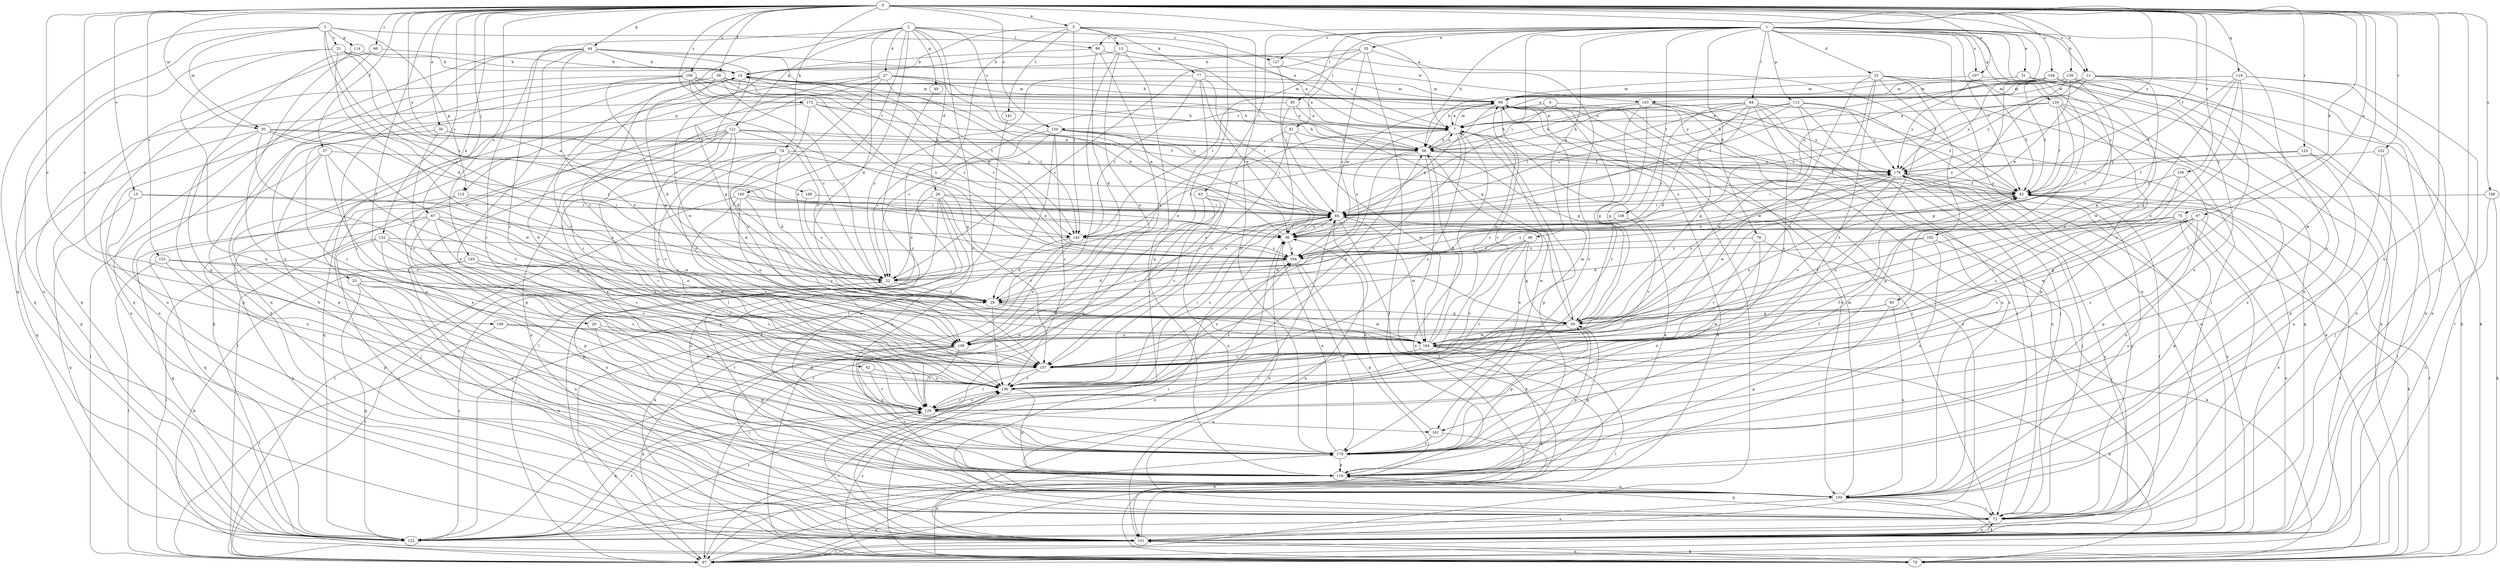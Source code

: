 strict digraph  {
0;
1;
2;
3;
4;
5;
7;
12;
13;
14;
15;
20;
21;
22;
23;
25;
26;
27;
29;
30;
31;
35;
36;
37;
39;
42;
43;
44;
48;
49;
50;
58;
60;
63;
64;
66;
67;
72;
74;
75;
76;
77;
79;
81;
84;
85;
86;
87;
91;
94;
97;
100;
101;
104;
106;
107;
108;
112;
114;
115;
116;
118;
120;
121;
122;
125;
127;
129;
130;
132;
134;
136;
138;
140;
141;
142;
148;
150;
151;
153;
156;
157;
161;
163;
164;
165;
168;
170;
172;
178;
183;
184;
0 -> 5  [label=a];
0 -> 7  [label=a];
0 -> 12  [label=b];
0 -> 15  [label=c];
0 -> 20  [label=c];
0 -> 23  [label=d];
0 -> 30  [label=e];
0 -> 37  [label=f];
0 -> 39  [label=f];
0 -> 42  [label=f];
0 -> 43  [label=f];
0 -> 44  [label=g];
0 -> 66  [label=j];
0 -> 67  [label=j];
0 -> 72  [label=j];
0 -> 74  [label=k];
0 -> 75  [label=k];
0 -> 91  [label=m];
0 -> 97  [label=n];
0 -> 100  [label=n];
0 -> 104  [label=o];
0 -> 106  [label=o];
0 -> 107  [label=o];
0 -> 118  [label=q];
0 -> 125  [label=r];
0 -> 130  [label=s];
0 -> 132  [label=s];
0 -> 134  [label=s];
0 -> 148  [label=u];
0 -> 150  [label=u];
0 -> 151  [label=v];
0 -> 153  [label=v];
0 -> 156  [label=v];
0 -> 161  [label=w];
0 -> 165  [label=x];
0 -> 168  [label=x];
0 -> 172  [label=y];
0 -> 178  [label=y];
1 -> 12  [label=b];
1 -> 25  [label=d];
1 -> 31  [label=e];
1 -> 35  [label=e];
1 -> 36  [label=e];
1 -> 43  [label=f];
1 -> 48  [label=g];
1 -> 58  [label=h];
1 -> 60  [label=i];
1 -> 63  [label=i];
1 -> 64  [label=i];
1 -> 76  [label=k];
1 -> 81  [label=l];
1 -> 84  [label=l];
1 -> 85  [label=l];
1 -> 86  [label=l];
1 -> 101  [label=n];
1 -> 107  [label=o];
1 -> 112  [label=p];
1 -> 120  [label=q];
1 -> 127  [label=r];
1 -> 138  [label=t];
1 -> 170  [label=x];
1 -> 183  [label=z];
2 -> 26  [label=d];
2 -> 27  [label=d];
2 -> 29  [label=d];
2 -> 49  [label=g];
2 -> 86  [label=l];
2 -> 108  [label=o];
2 -> 121  [label=q];
2 -> 127  [label=r];
2 -> 129  [label=r];
2 -> 134  [label=s];
2 -> 140  [label=t];
2 -> 157  [label=v];
2 -> 170  [label=x];
3 -> 7  [label=a];
3 -> 21  [label=c];
3 -> 22  [label=c];
3 -> 29  [label=d];
3 -> 91  [label=m];
3 -> 101  [label=n];
3 -> 114  [label=p];
3 -> 115  [label=p];
3 -> 122  [label=q];
4 -> 50  [label=g];
4 -> 58  [label=h];
4 -> 101  [label=n];
4 -> 134  [label=s];
5 -> 13  [label=b];
5 -> 77  [label=k];
5 -> 87  [label=l];
5 -> 115  [label=p];
5 -> 116  [label=p];
5 -> 141  [label=t];
5 -> 142  [label=t];
5 -> 170  [label=x];
7 -> 58  [label=h];
7 -> 94  [label=m];
7 -> 116  [label=p];
7 -> 136  [label=s];
7 -> 157  [label=v];
7 -> 161  [label=w];
7 -> 184  [label=z];
12 -> 22  [label=c];
12 -> 36  [label=e];
12 -> 50  [label=g];
12 -> 79  [label=k];
12 -> 87  [label=l];
12 -> 101  [label=n];
12 -> 163  [label=w];
13 -> 14  [label=b];
13 -> 43  [label=f];
13 -> 72  [label=j];
13 -> 87  [label=l];
13 -> 108  [label=o];
13 -> 163  [label=w];
14 -> 94  [label=m];
14 -> 142  [label=t];
14 -> 157  [label=v];
14 -> 164  [label=w];
14 -> 184  [label=z];
15 -> 22  [label=c];
15 -> 64  [label=i];
15 -> 122  [label=q];
15 -> 170  [label=x];
20 -> 116  [label=p];
20 -> 129  [label=r];
20 -> 164  [label=w];
21 -> 14  [label=b];
21 -> 36  [label=e];
21 -> 122  [label=q];
21 -> 142  [label=t];
21 -> 164  [label=w];
21 -> 170  [label=x];
22 -> 7  [label=a];
22 -> 29  [label=d];
23 -> 29  [label=d];
23 -> 72  [label=j];
23 -> 101  [label=n];
23 -> 122  [label=q];
23 -> 150  [label=u];
25 -> 72  [label=j];
25 -> 79  [label=k];
25 -> 94  [label=m];
25 -> 116  [label=p];
25 -> 136  [label=s];
25 -> 157  [label=v];
25 -> 164  [label=w];
25 -> 170  [label=x];
26 -> 22  [label=c];
26 -> 36  [label=e];
26 -> 64  [label=i];
26 -> 101  [label=n];
26 -> 150  [label=u];
26 -> 157  [label=v];
26 -> 170  [label=x];
27 -> 36  [label=e];
27 -> 58  [label=h];
27 -> 79  [label=k];
27 -> 94  [label=m];
27 -> 129  [label=r];
27 -> 142  [label=t];
27 -> 150  [label=u];
27 -> 157  [label=v];
29 -> 50  [label=g];
29 -> 136  [label=s];
29 -> 164  [label=w];
30 -> 22  [label=c];
30 -> 58  [label=h];
30 -> 116  [label=p];
30 -> 157  [label=v];
31 -> 58  [label=h];
31 -> 79  [label=k];
31 -> 94  [label=m];
31 -> 170  [label=x];
35 -> 14  [label=b];
35 -> 22  [label=c];
35 -> 87  [label=l];
35 -> 142  [label=t];
35 -> 170  [label=x];
35 -> 184  [label=z];
36 -> 14  [label=b];
36 -> 64  [label=i];
36 -> 184  [label=z];
37 -> 87  [label=l];
37 -> 136  [label=s];
37 -> 157  [label=v];
37 -> 170  [label=x];
37 -> 178  [label=y];
39 -> 22  [label=c];
39 -> 29  [label=d];
39 -> 94  [label=m];
39 -> 101  [label=n];
39 -> 178  [label=y];
39 -> 184  [label=z];
42 -> 129  [label=r];
42 -> 136  [label=s];
43 -> 64  [label=i];
43 -> 101  [label=n];
43 -> 108  [label=o];
43 -> 150  [label=u];
43 -> 178  [label=y];
44 -> 7  [label=a];
44 -> 14  [label=b];
44 -> 50  [label=g];
44 -> 101  [label=n];
44 -> 108  [label=o];
44 -> 122  [label=q];
44 -> 129  [label=r];
44 -> 142  [label=t];
44 -> 170  [label=x];
48 -> 29  [label=d];
48 -> 50  [label=g];
48 -> 129  [label=r];
48 -> 136  [label=s];
48 -> 184  [label=z];
49 -> 150  [label=u];
50 -> 64  [label=i];
50 -> 108  [label=o];
50 -> 116  [label=p];
50 -> 164  [label=w];
50 -> 178  [label=y];
58 -> 7  [label=a];
58 -> 43  [label=f];
58 -> 87  [label=l];
58 -> 142  [label=t];
58 -> 157  [label=v];
58 -> 170  [label=x];
58 -> 178  [label=y];
60 -> 50  [label=g];
60 -> 116  [label=p];
60 -> 150  [label=u];
60 -> 164  [label=w];
63 -> 64  [label=i];
63 -> 87  [label=l];
63 -> 122  [label=q];
63 -> 150  [label=u];
63 -> 157  [label=v];
64 -> 36  [label=e];
64 -> 79  [label=k];
64 -> 94  [label=m];
64 -> 101  [label=n];
64 -> 136  [label=s];
64 -> 164  [label=w];
64 -> 178  [label=y];
66 -> 14  [label=b];
66 -> 101  [label=n];
66 -> 122  [label=q];
67 -> 101  [label=n];
67 -> 108  [label=o];
67 -> 116  [label=p];
67 -> 122  [label=q];
67 -> 136  [label=s];
67 -> 142  [label=t];
67 -> 157  [label=v];
72 -> 14  [label=b];
72 -> 36  [label=e];
72 -> 43  [label=f];
72 -> 101  [label=n];
72 -> 116  [label=p];
72 -> 122  [label=q];
72 -> 178  [label=y];
74 -> 29  [label=d];
74 -> 64  [label=i];
74 -> 108  [label=o];
74 -> 129  [label=r];
74 -> 157  [label=v];
74 -> 178  [label=y];
75 -> 36  [label=e];
75 -> 72  [label=j];
75 -> 101  [label=n];
75 -> 116  [label=p];
75 -> 136  [label=s];
75 -> 142  [label=t];
75 -> 184  [label=z];
76 -> 79  [label=k];
76 -> 157  [label=v];
76 -> 170  [label=x];
76 -> 184  [label=z];
77 -> 22  [label=c];
77 -> 36  [label=e];
77 -> 64  [label=i];
77 -> 94  [label=m];
77 -> 101  [label=n];
77 -> 142  [label=t];
79 -> 36  [label=e];
79 -> 43  [label=f];
79 -> 101  [label=n];
79 -> 136  [label=s];
79 -> 170  [label=x];
81 -> 58  [label=h];
81 -> 108  [label=o];
81 -> 157  [label=v];
81 -> 164  [label=w];
84 -> 7  [label=a];
84 -> 29  [label=d];
84 -> 50  [label=g];
84 -> 58  [label=h];
84 -> 64  [label=i];
84 -> 72  [label=j];
84 -> 79  [label=k];
84 -> 136  [label=s];
84 -> 150  [label=u];
84 -> 184  [label=z];
85 -> 7  [label=a];
85 -> 22  [label=c];
85 -> 50  [label=g];
85 -> 136  [label=s];
86 -> 14  [label=b];
86 -> 29  [label=d];
86 -> 50  [label=g];
86 -> 79  [label=k];
87 -> 7  [label=a];
87 -> 22  [label=c];
87 -> 43  [label=f];
87 -> 64  [label=i];
91 -> 58  [label=h];
91 -> 64  [label=i];
91 -> 116  [label=p];
91 -> 122  [label=q];
91 -> 157  [label=v];
91 -> 164  [label=w];
91 -> 184  [label=z];
94 -> 7  [label=a];
94 -> 14  [label=b];
94 -> 36  [label=e];
94 -> 43  [label=f];
94 -> 72  [label=j];
94 -> 87  [label=l];
94 -> 101  [label=n];
94 -> 150  [label=u];
94 -> 157  [label=v];
97 -> 36  [label=e];
97 -> 50  [label=g];
97 -> 79  [label=k];
97 -> 136  [label=s];
97 -> 164  [label=w];
97 -> 170  [label=x];
97 -> 184  [label=z];
100 -> 7  [label=a];
100 -> 22  [label=c];
100 -> 50  [label=g];
100 -> 58  [label=h];
100 -> 94  [label=m];
100 -> 101  [label=n];
100 -> 129  [label=r];
100 -> 184  [label=z];
101 -> 7  [label=a];
101 -> 14  [label=b];
101 -> 64  [label=i];
101 -> 72  [label=j];
101 -> 79  [label=k];
101 -> 87  [label=l];
101 -> 129  [label=r];
101 -> 178  [label=y];
104 -> 43  [label=f];
104 -> 64  [label=i];
104 -> 94  [label=m];
104 -> 129  [label=r];
104 -> 164  [label=w];
104 -> 178  [label=y];
104 -> 184  [label=z];
106 -> 87  [label=l];
106 -> 108  [label=o];
106 -> 136  [label=s];
107 -> 43  [label=f];
107 -> 94  [label=m];
107 -> 101  [label=n];
107 -> 178  [label=y];
108 -> 64  [label=i];
108 -> 72  [label=j];
108 -> 79  [label=k];
108 -> 129  [label=r];
108 -> 150  [label=u];
108 -> 170  [label=x];
112 -> 7  [label=a];
112 -> 58  [label=h];
112 -> 64  [label=i];
112 -> 72  [label=j];
112 -> 101  [label=n];
112 -> 164  [label=w];
112 -> 178  [label=y];
114 -> 14  [label=b];
114 -> 116  [label=p];
114 -> 170  [label=x];
115 -> 64  [label=i];
115 -> 72  [label=j];
115 -> 122  [label=q];
115 -> 164  [label=w];
116 -> 50  [label=g];
116 -> 150  [label=u];
118 -> 43  [label=f];
118 -> 50  [label=g];
118 -> 87  [label=l];
118 -> 94  [label=m];
118 -> 101  [label=n];
118 -> 108  [label=o];
118 -> 136  [label=s];
120 -> 7  [label=a];
120 -> 43  [label=f];
120 -> 50  [label=g];
120 -> 64  [label=i];
120 -> 116  [label=p];
120 -> 122  [label=q];
120 -> 150  [label=u];
121 -> 50  [label=g];
121 -> 58  [label=h];
121 -> 87  [label=l];
121 -> 101  [label=n];
121 -> 116  [label=p];
121 -> 122  [label=q];
121 -> 136  [label=s];
121 -> 164  [label=w];
121 -> 170  [label=x];
121 -> 178  [label=y];
122 -> 7  [label=a];
122 -> 22  [label=c];
122 -> 129  [label=r];
122 -> 136  [label=s];
122 -> 178  [label=y];
125 -> 43  [label=f];
125 -> 87  [label=l];
125 -> 150  [label=u];
125 -> 178  [label=y];
127 -> 7  [label=a];
127 -> 64  [label=i];
129 -> 43  [label=f];
129 -> 94  [label=m];
129 -> 122  [label=q];
129 -> 136  [label=s];
129 -> 184  [label=z];
129 -> 161  [label=a];
130 -> 7  [label=a];
130 -> 22  [label=c];
130 -> 36  [label=e];
130 -> 94  [label=m];
130 -> 150  [label=u];
130 -> 178  [label=y];
132 -> 29  [label=d];
132 -> 72  [label=j];
132 -> 87  [label=l];
132 -> 116  [label=p];
132 -> 136  [label=s];
132 -> 184  [label=z];
134 -> 22  [label=c];
134 -> 36  [label=e];
134 -> 43  [label=f];
134 -> 58  [label=h];
134 -> 64  [label=i];
134 -> 87  [label=l];
134 -> 136  [label=s];
134 -> 150  [label=u];
136 -> 14  [label=b];
136 -> 64  [label=i];
136 -> 116  [label=p];
136 -> 129  [label=r];
136 -> 184  [label=z];
138 -> 142  [label=t];
138 -> 157  [label=v];
140 -> 36  [label=e];
140 -> 64  [label=i];
140 -> 87  [label=l];
140 -> 108  [label=o];
140 -> 136  [label=s];
140 -> 157  [label=v];
141 -> 122  [label=q];
142 -> 29  [label=d];
142 -> 79  [label=k];
142 -> 108  [label=o];
142 -> 184  [label=z];
148 -> 64  [label=i];
148 -> 79  [label=k];
148 -> 101  [label=n];
150 -> 72  [label=j];
150 -> 87  [label=l];
150 -> 94  [label=m];
150 -> 101  [label=n];
151 -> 72  [label=j];
151 -> 116  [label=p];
151 -> 178  [label=y];
153 -> 22  [label=c];
153 -> 87  [label=l];
153 -> 116  [label=p];
153 -> 136  [label=s];
156 -> 43  [label=f];
156 -> 116  [label=p];
156 -> 136  [label=s];
156 -> 157  [label=v];
157 -> 58  [label=h];
157 -> 129  [label=r];
157 -> 136  [label=s];
161 -> 36  [label=e];
161 -> 101  [label=n];
161 -> 170  [label=x];
163 -> 7  [label=a];
163 -> 50  [label=g];
163 -> 58  [label=h];
163 -> 72  [label=j];
163 -> 129  [label=r];
163 -> 150  [label=u];
163 -> 178  [label=y];
164 -> 43  [label=f];
164 -> 58  [label=h];
164 -> 79  [label=k];
164 -> 87  [label=l];
164 -> 94  [label=m];
164 -> 122  [label=q];
164 -> 157  [label=v];
165 -> 22  [label=c];
165 -> 79  [label=k];
165 -> 136  [label=s];
165 -> 150  [label=u];
165 -> 157  [label=v];
168 -> 22  [label=c];
168 -> 64  [label=i];
170 -> 36  [label=e];
170 -> 43  [label=f];
170 -> 50  [label=g];
170 -> 116  [label=p];
172 -> 7  [label=a];
172 -> 29  [label=d];
172 -> 43  [label=f];
172 -> 58  [label=h];
172 -> 122  [label=q];
172 -> 129  [label=r];
172 -> 184  [label=z];
178 -> 43  [label=f];
178 -> 64  [label=i];
178 -> 72  [label=j];
178 -> 157  [label=v];
178 -> 164  [label=w];
183 -> 29  [label=d];
183 -> 72  [label=j];
183 -> 170  [label=x];
183 -> 184  [label=z];
184 -> 22  [label=c];
184 -> 29  [label=d];
184 -> 116  [label=p];
184 -> 170  [label=x];
}
